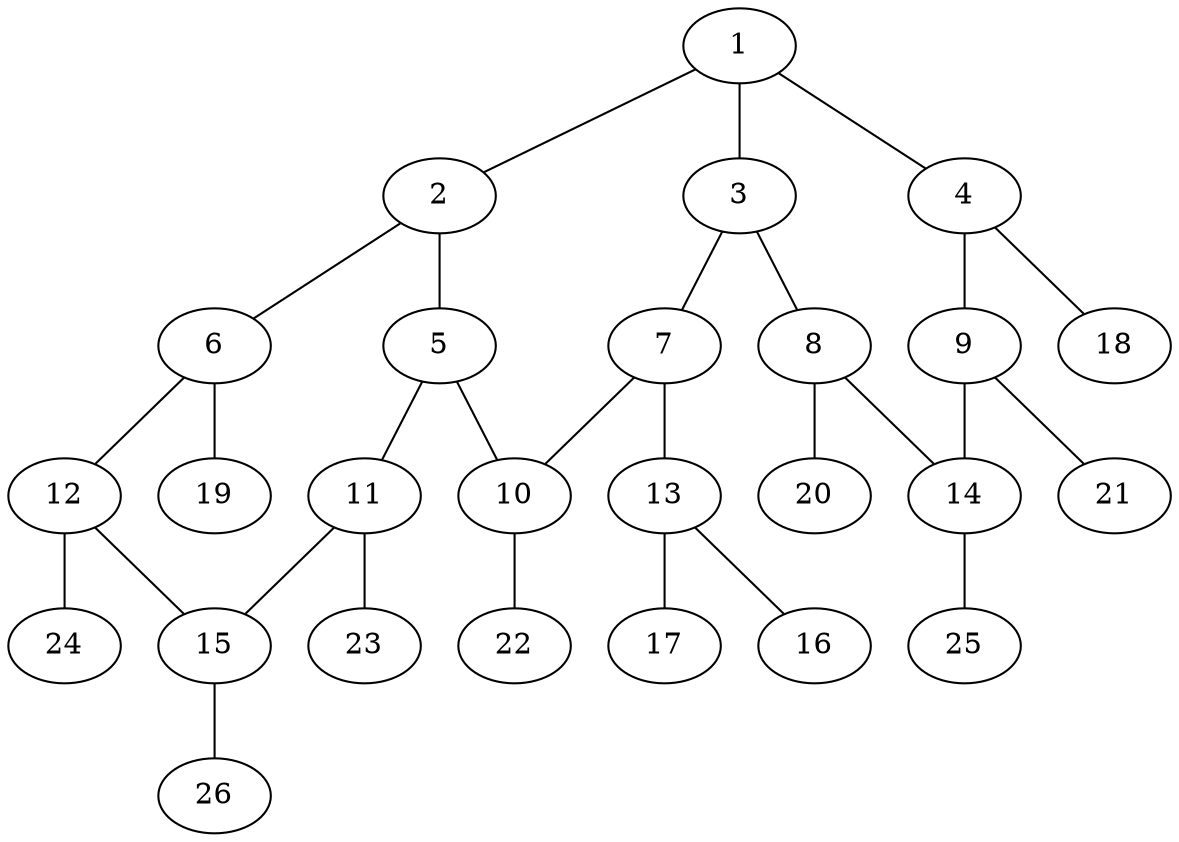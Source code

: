graph molecule_789 {
	1	 [chem=C];
	2	 [chem=C];
	1 -- 2	 [valence=2];
	3	 [chem=C];
	1 -- 3	 [valence=1];
	4	 [chem=C];
	1 -- 4	 [valence=1];
	5	 [chem=C];
	2 -- 5	 [valence=1];
	6	 [chem=C];
	2 -- 6	 [valence=1];
	7	 [chem=C];
	3 -- 7	 [valence=2];
	8	 [chem=C];
	3 -- 8	 [valence=1];
	9	 [chem=C];
	4 -- 9	 [valence=2];
	18	 [chem=H];
	4 -- 18	 [valence=1];
	10	 [chem=C];
	5 -- 10	 [valence=2];
	11	 [chem=C];
	5 -- 11	 [valence=1];
	12	 [chem=C];
	6 -- 12	 [valence=2];
	19	 [chem=H];
	6 -- 19	 [valence=1];
	7 -- 10	 [valence=1];
	13	 [chem=N];
	7 -- 13	 [valence=1];
	14	 [chem=C];
	8 -- 14	 [valence=2];
	20	 [chem=H];
	8 -- 20	 [valence=1];
	9 -- 14	 [valence=1];
	21	 [chem=H];
	9 -- 21	 [valence=1];
	22	 [chem=H];
	10 -- 22	 [valence=1];
	15	 [chem=C];
	11 -- 15	 [valence=2];
	23	 [chem=H];
	11 -- 23	 [valence=1];
	12 -- 15	 [valence=1];
	24	 [chem=H];
	12 -- 24	 [valence=1];
	16	 [chem=O];
	13 -- 16	 [valence=2];
	17	 [chem=O];
	13 -- 17	 [valence=1];
	25	 [chem=H];
	14 -- 25	 [valence=1];
	26	 [chem=H];
	15 -- 26	 [valence=1];
}
